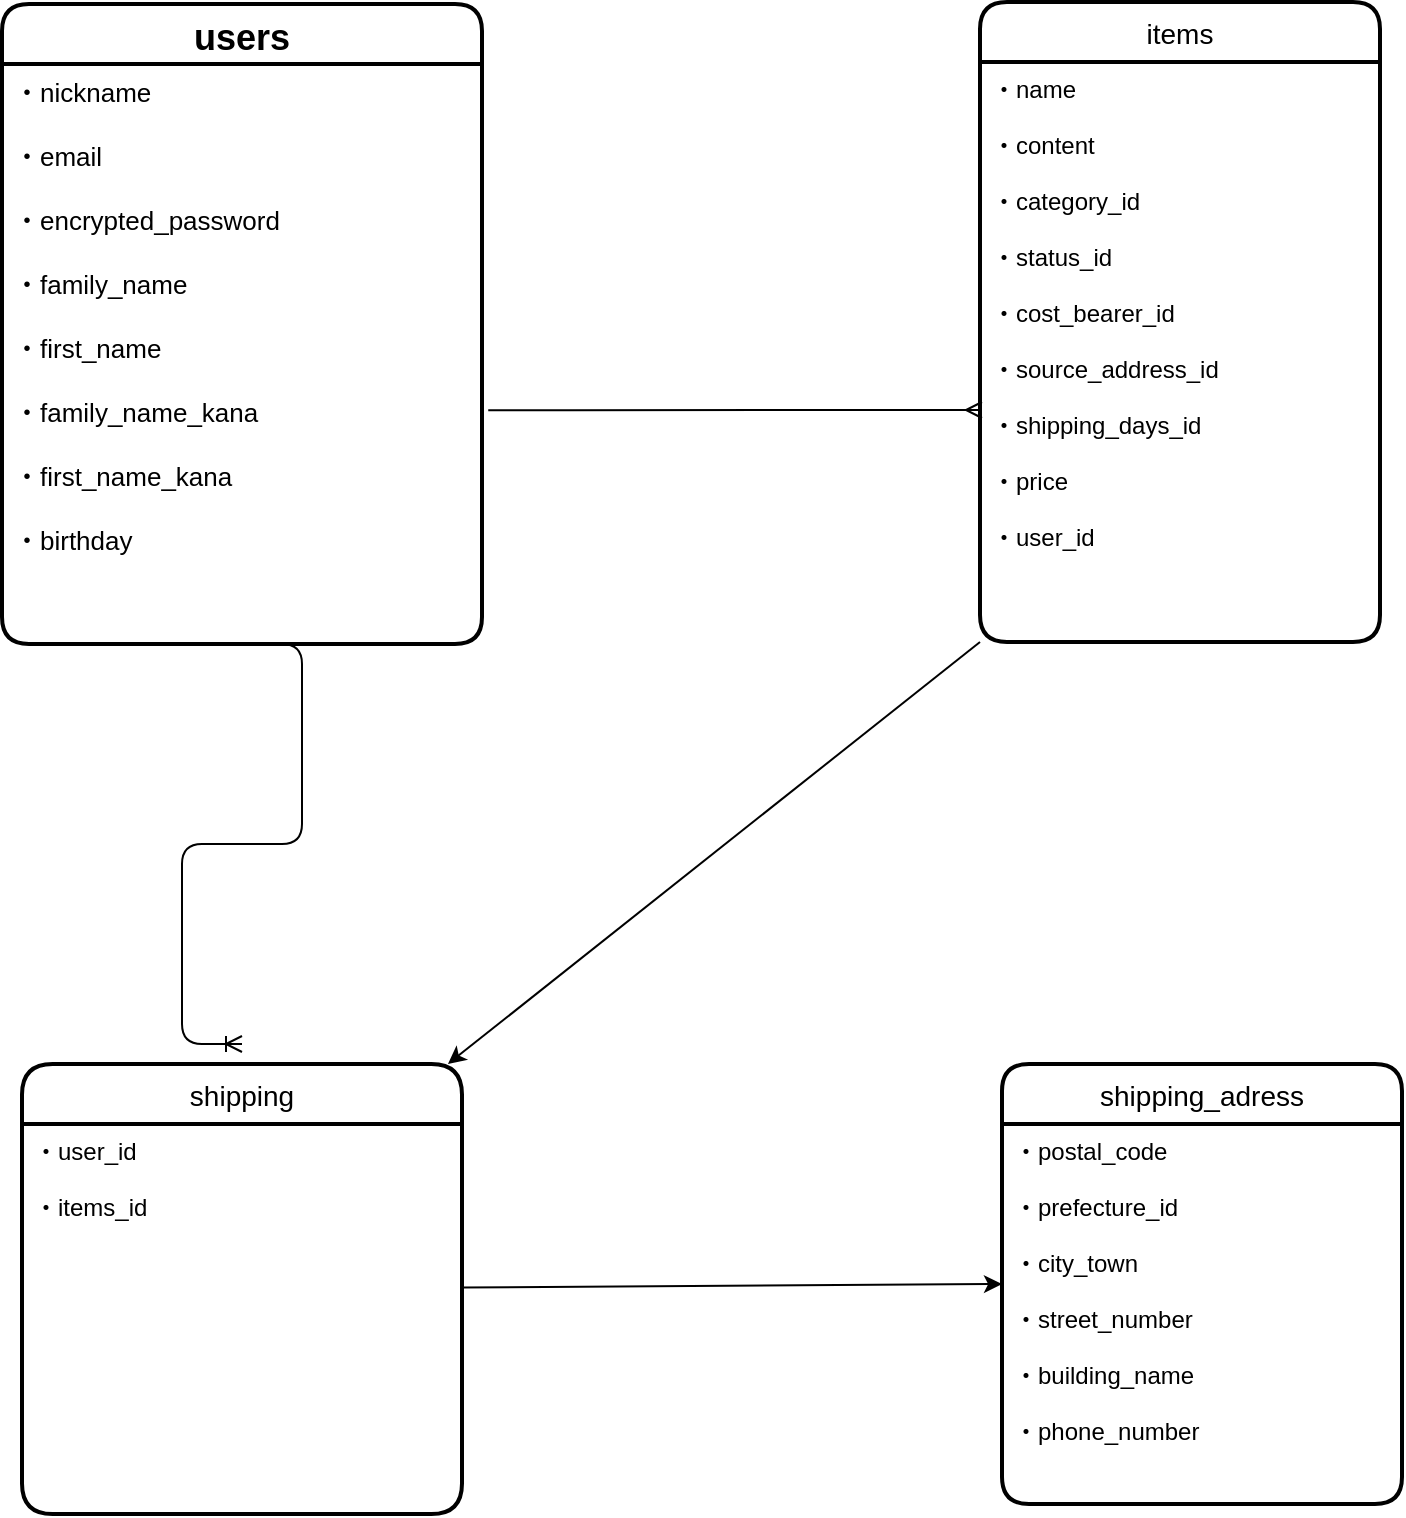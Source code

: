 <mxfile>
    <diagram id="SnYrE0-rjl8SJFRN-ipm" name="ページ1">
        <mxGraphModel dx="486" dy="485" grid="1" gridSize="10" guides="1" tooltips="1" connect="1" arrows="1" fold="1" page="1" pageScale="1" pageWidth="827" pageHeight="1169" math="0" shadow="0">
            <root>
                <mxCell id="0"/>
                <mxCell id="1" parent="0"/>
                <mxCell id="2" value="users" style="swimlane;childLayout=stackLayout;horizontal=1;startSize=30;horizontalStack=0;rounded=1;fontSize=18;fontStyle=1;strokeWidth=2;resizeParent=0;resizeLast=1;shadow=0;dashed=0;align=center;" vertex="1" parent="1">
                    <mxGeometry x="20" y="10" width="240" height="320" as="geometry"/>
                </mxCell>
                <mxCell id="3" value="・nickname&#10;&#10;・email&#10;&#10;・encrypted_password&#10;&#10;・family_name&#10;&#10;・first_name&#10;&#10;・family_name_kana&#10;&#10;・first_name_kana&#10;&#10;・birthday" style="align=left;strokeColor=none;fillColor=none;spacingLeft=4;fontSize=13;verticalAlign=top;resizable=0;rotatable=0;part=1;" vertex="1" parent="2">
                    <mxGeometry y="30" width="240" height="290" as="geometry"/>
                </mxCell>
                <mxCell id="4" value="" style="edgeStyle=entityRelationEdgeStyle;fontSize=12;html=1;endArrow=ERoneToMany;" edge="1" parent="2">
                    <mxGeometry width="100" height="100" relative="1" as="geometry">
                        <mxPoint x="120" y="320" as="sourcePoint"/>
                        <mxPoint x="120" y="520" as="targetPoint"/>
                    </mxGeometry>
                </mxCell>
                <mxCell id="5" style="edgeStyle=none;html=1;exitX=0;exitY=1;exitDx=0;exitDy=0;entryX=0.968;entryY=0;entryDx=0;entryDy=0;entryPerimeter=0;fontSize=13;" edge="1" parent="1" source="6" target="9">
                    <mxGeometry relative="1" as="geometry"/>
                </mxCell>
                <mxCell id="6" value="items" style="swimlane;childLayout=stackLayout;horizontal=1;startSize=30;horizontalStack=0;rounded=1;fontSize=14;fontStyle=0;strokeWidth=2;resizeParent=0;resizeLast=1;shadow=0;dashed=0;align=center;" vertex="1" parent="1">
                    <mxGeometry x="509" y="9" width="200" height="320" as="geometry"/>
                </mxCell>
                <mxCell id="7" value="・name&#10;&#10;・content&#10;&#10;・category_id&#10;&#10;・status_id&#10;&#10;・cost_bearer_id&#10;&#10;・source_address_id&#10;&#10;・shipping_days_id　&#10;&#10;・price&#10;&#10;・user_id&#10;&#10;&#10;" style="align=left;strokeColor=none;fillColor=none;spacingLeft=4;fontSize=12;verticalAlign=top;resizable=0;rotatable=0;part=1;" vertex="1" parent="6">
                    <mxGeometry y="30" width="200" height="290" as="geometry"/>
                </mxCell>
                <mxCell id="8" value="" style="edgeStyle=none;html=1;fontSize=13;entryX=0;entryY=0.5;entryDx=0;entryDy=0;" edge="1" parent="1" source="9" target="11">
                    <mxGeometry relative="1" as="geometry">
                        <mxPoint x="400" y="652.5" as="targetPoint"/>
                    </mxGeometry>
                </mxCell>
                <mxCell id="9" value="shipping" style="swimlane;childLayout=stackLayout;horizontal=1;startSize=30;horizontalStack=0;rounded=1;fontSize=14;fontStyle=0;strokeWidth=2;resizeParent=0;resizeLast=1;shadow=0;dashed=0;align=center;arcSize=17;" vertex="1" parent="1">
                    <mxGeometry x="30" y="540" width="220" height="225" as="geometry"/>
                </mxCell>
                <mxCell id="10" value="・user_id&#10;&#10;・items_id&#10;" style="align=left;strokeColor=none;fillColor=none;spacingLeft=4;fontSize=12;verticalAlign=top;resizable=0;rotatable=0;part=1;" vertex="1" parent="9">
                    <mxGeometry y="30" width="220" height="195" as="geometry"/>
                </mxCell>
                <mxCell id="11" value="shipping_adress" style="swimlane;childLayout=stackLayout;horizontal=1;startSize=30;horizontalStack=0;rounded=1;fontSize=14;fontStyle=0;strokeWidth=2;resizeParent=0;resizeLast=1;shadow=0;dashed=0;align=center;" vertex="1" parent="1">
                    <mxGeometry x="520" y="540" width="200" height="220" as="geometry"/>
                </mxCell>
                <mxCell id="12" value="・postal_code&#10;&#10;・prefecture_id&#10;&#10;・city_town&#10;&#10;・street_number&#10;&#10;・building_name&#10;&#10;・phone_number" style="align=left;strokeColor=none;fillColor=none;spacingLeft=4;fontSize=12;verticalAlign=top;resizable=0;rotatable=0;part=1;" vertex="1" parent="11">
                    <mxGeometry y="30" width="200" height="190" as="geometry"/>
                </mxCell>
                <mxCell id="13" value="" style="edgeStyle=entityRelationEdgeStyle;fontSize=12;html=1;endArrow=ERmany;exitX=1.013;exitY=0.597;exitDx=0;exitDy=0;exitPerimeter=0;" edge="1" parent="1" source="3">
                    <mxGeometry width="100" height="100" relative="1" as="geometry">
                        <mxPoint x="340" y="220" as="sourcePoint"/>
                        <mxPoint x="510" y="213" as="targetPoint"/>
                    </mxGeometry>
                </mxCell>
            </root>
        </mxGraphModel>
    </diagram>
</mxfile>